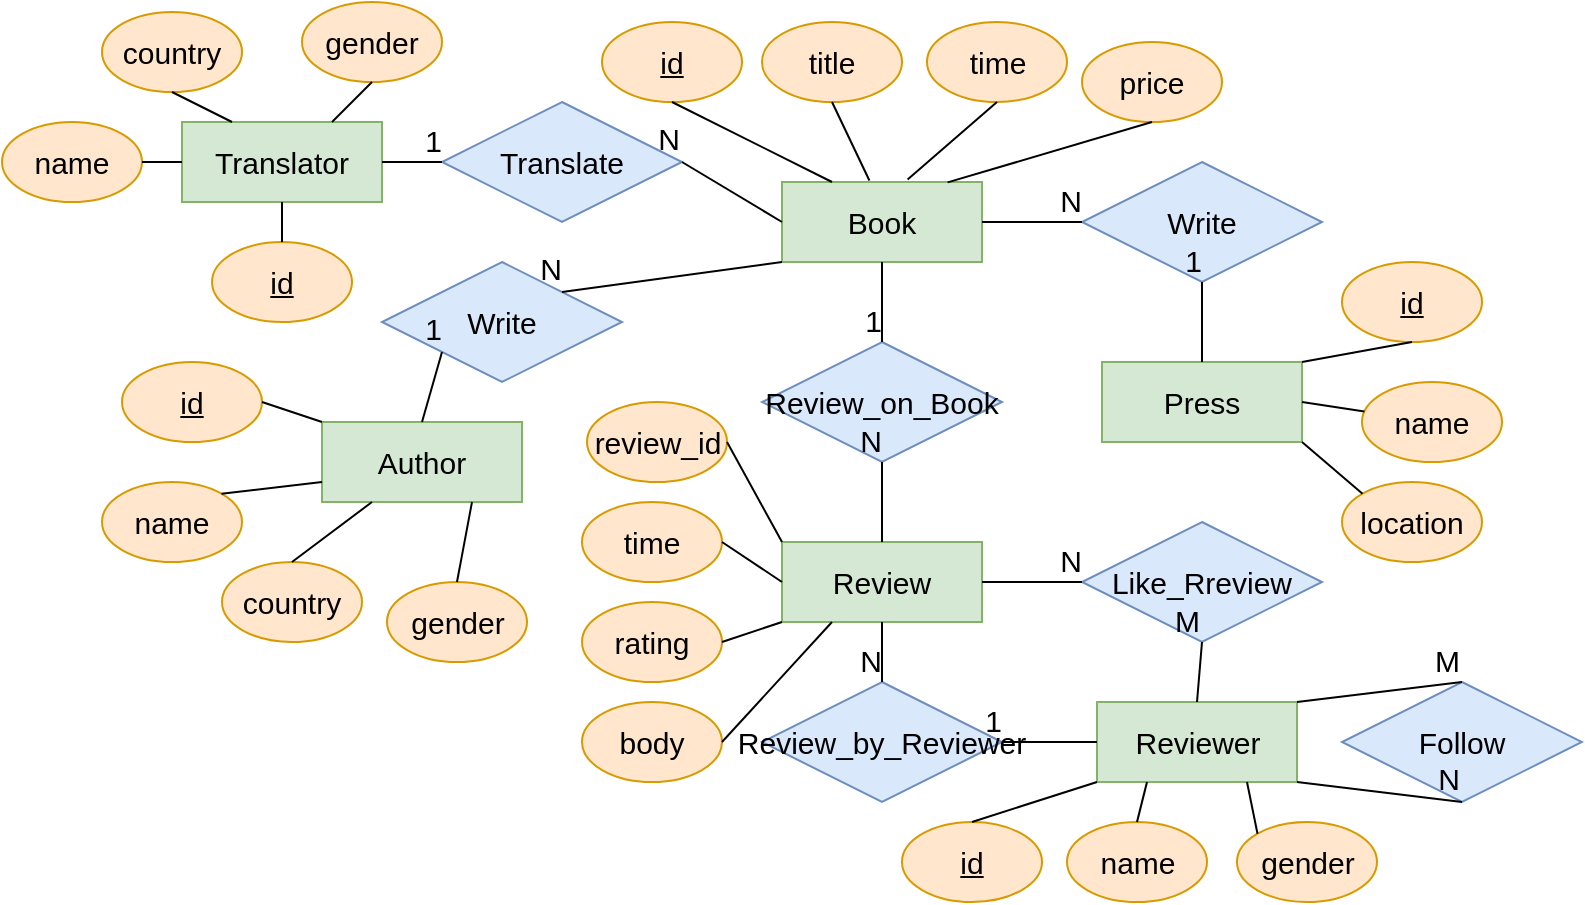 <mxfile version="17.4.6" type="device"><diagram id="R2lEEEUBdFMjLlhIrx00" name="Page-1"><mxGraphModel dx="3918" dy="955" grid="1" gridSize="10" guides="1" tooltips="1" connect="1" arrows="1" fold="1" page="1" pageScale="1" pageWidth="1100" pageHeight="850" math="0" shadow="0" extFonts="Permanent Marker^https://fonts.googleapis.com/css?family=Permanent+Marker"><root><mxCell id="0"/><mxCell id="1" parent="0"/><mxCell id="MIIm7FKHvagxp0yEP7lu-1" value="Book" style="whiteSpace=wrap;html=1;align=center;spacingTop=0;fontSize=15;fillColor=#d5e8d4;strokeColor=#82b366;" vertex="1" parent="1"><mxGeometry x="-1690" y="280" width="100" height="40" as="geometry"/></mxCell><mxCell id="MIIm7FKHvagxp0yEP7lu-2" value="title" style="ellipse;whiteSpace=wrap;html=1;align=center;spacingTop=0;fontSize=15;labelBackgroundColor=none;fillColor=#ffe6cc;strokeColor=#d79b00;gradientColor=none;" vertex="1" parent="1"><mxGeometry x="-1700" y="200" width="70" height="40" as="geometry"/></mxCell><mxCell id="MIIm7FKHvagxp0yEP7lu-3" value="time" style="ellipse;whiteSpace=wrap;html=1;align=center;spacingTop=0;fontSize=15;labelBackgroundColor=none;fillColor=#ffe6cc;strokeColor=#d79b00;gradientColor=none;" vertex="1" parent="1"><mxGeometry x="-1617.5" y="200" width="70" height="40" as="geometry"/></mxCell><mxCell id="MIIm7FKHvagxp0yEP7lu-4" value="price" style="ellipse;whiteSpace=wrap;html=1;align=center;spacingTop=0;fontSize=15;labelBackgroundColor=none;fillColor=#ffe6cc;strokeColor=#d79b00;gradientColor=none;" vertex="1" parent="1"><mxGeometry x="-1540" y="210" width="70" height="40" as="geometry"/></mxCell><mxCell id="MIIm7FKHvagxp0yEP7lu-5" value="id" style="ellipse;whiteSpace=wrap;html=1;align=center;fontStyle=4;spacingTop=0;fontSize=15;labelBackgroundColor=none;fillColor=#ffe6cc;strokeColor=#d79b00;gradientColor=none;" vertex="1" parent="1"><mxGeometry x="-1780" y="200" width="70" height="40" as="geometry"/></mxCell><mxCell id="MIIm7FKHvagxp0yEP7lu-9" value="" style="endArrow=none;html=1;rounded=0;exitX=0.25;exitY=0;exitDx=0;exitDy=0;entryX=0.5;entryY=1;entryDx=0;entryDy=0;spacingTop=0;fontSize=15;" edge="1" parent="1" source="MIIm7FKHvagxp0yEP7lu-1" target="MIIm7FKHvagxp0yEP7lu-5"><mxGeometry width="50" height="50" relative="1" as="geometry"><mxPoint x="-1910" y="330" as="sourcePoint"/><mxPoint x="-1765" y="230" as="targetPoint"/></mxGeometry></mxCell><mxCell id="MIIm7FKHvagxp0yEP7lu-10" value="" style="endArrow=none;html=1;rounded=0;entryX=0.5;entryY=1;entryDx=0;entryDy=0;exitX=0.437;exitY=-0.019;exitDx=0;exitDy=0;exitPerimeter=0;spacingTop=0;fontSize=15;" edge="1" parent="1" source="MIIm7FKHvagxp0yEP7lu-1" target="MIIm7FKHvagxp0yEP7lu-2"><mxGeometry width="50" height="50" relative="1" as="geometry"><mxPoint x="-1745" y="280" as="sourcePoint"/><mxPoint x="-1855" y="230.0" as="targetPoint"/></mxGeometry></mxCell><mxCell id="MIIm7FKHvagxp0yEP7lu-11" value="" style="endArrow=none;html=1;rounded=0;exitX=0.628;exitY=-0.031;exitDx=0;exitDy=0;exitPerimeter=0;entryX=0.5;entryY=1;entryDx=0;entryDy=0;spacingTop=0;fontSize=15;" edge="1" parent="1" source="MIIm7FKHvagxp0yEP7lu-1" target="MIIm7FKHvagxp0yEP7lu-3"><mxGeometry width="50" height="50" relative="1" as="geometry"><mxPoint x="-1720" y="280" as="sourcePoint"/><mxPoint x="-1590" y="210" as="targetPoint"/></mxGeometry></mxCell><mxCell id="MIIm7FKHvagxp0yEP7lu-12" value="" style="endArrow=none;html=1;rounded=0;entryX=0.5;entryY=1;entryDx=0;entryDy=0;exitX=0.828;exitY=0.005;exitDx=0;exitDy=0;exitPerimeter=0;spacingTop=0;fontSize=15;" edge="1" parent="1" source="MIIm7FKHvagxp0yEP7lu-1" target="MIIm7FKHvagxp0yEP7lu-4"><mxGeometry width="50" height="50" relative="1" as="geometry"><mxPoint x="-1710" y="290" as="sourcePoint"/><mxPoint x="-1741.5" y="241.6" as="targetPoint"/></mxGeometry></mxCell><mxCell id="MIIm7FKHvagxp0yEP7lu-14" value="Press" style="whiteSpace=wrap;html=1;align=center;spacingTop=0;fontSize=15;fillColor=#d5e8d4;strokeColor=#82b366;" vertex="1" parent="1"><mxGeometry x="-1530" y="370" width="100" height="40" as="geometry"/></mxCell><mxCell id="MIIm7FKHvagxp0yEP7lu-15" value="id" style="ellipse;whiteSpace=wrap;html=1;align=center;fontStyle=4;spacingTop=0;fontSize=15;labelBackgroundColor=none;fillColor=#ffe6cc;strokeColor=#d79b00;gradientColor=none;" vertex="1" parent="1"><mxGeometry x="-1410" y="320" width="70" height="40" as="geometry"/></mxCell><mxCell id="MIIm7FKHvagxp0yEP7lu-16" value="name" style="ellipse;whiteSpace=wrap;html=1;align=center;spacingTop=0;fontSize=15;labelBackgroundColor=none;fillColor=#ffe6cc;strokeColor=#d79b00;gradientColor=none;" vertex="1" parent="1"><mxGeometry x="-1400" y="380" width="70" height="40" as="geometry"/></mxCell><mxCell id="MIIm7FKHvagxp0yEP7lu-17" value="location" style="ellipse;whiteSpace=wrap;html=1;align=center;spacingTop=0;fontSize=15;fillColor=#ffe6cc;strokeColor=#d79b00;gradientColor=none;labelBackgroundColor=none;" vertex="1" parent="1"><mxGeometry x="-1410" y="430" width="70" height="40" as="geometry"/></mxCell><mxCell id="MIIm7FKHvagxp0yEP7lu-18" value="Author" style="whiteSpace=wrap;html=1;align=center;spacingTop=0;fontSize=15;fillColor=#d5e8d4;strokeColor=#82b366;" vertex="1" parent="1"><mxGeometry x="-1920" y="400" width="100" height="40" as="geometry"/></mxCell><mxCell id="MIIm7FKHvagxp0yEP7lu-19" value="id" style="ellipse;whiteSpace=wrap;html=1;align=center;fontStyle=4;spacingTop=0;fontSize=15;labelBackgroundColor=none;fillColor=#ffe6cc;strokeColor=#d79b00;gradientColor=none;" vertex="1" parent="1"><mxGeometry x="-2020" y="370" width="70" height="40" as="geometry"/></mxCell><mxCell id="MIIm7FKHvagxp0yEP7lu-20" value="name" style="ellipse;whiteSpace=wrap;html=1;align=center;spacingTop=0;fontSize=15;labelBackgroundColor=none;fillColor=#ffe6cc;strokeColor=#d79b00;gradientColor=none;" vertex="1" parent="1"><mxGeometry x="-2030" y="430" width="70" height="40" as="geometry"/></mxCell><mxCell id="MIIm7FKHvagxp0yEP7lu-21" value="country" style="ellipse;whiteSpace=wrap;html=1;align=center;spacingTop=0;fontSize=15;labelBackgroundColor=none;fillColor=#ffe6cc;strokeColor=#d79b00;gradientColor=none;" vertex="1" parent="1"><mxGeometry x="-1970" y="470" width="70" height="40" as="geometry"/></mxCell><mxCell id="MIIm7FKHvagxp0yEP7lu-22" value="gender" style="ellipse;whiteSpace=wrap;html=1;align=center;spacingTop=0;fontSize=15;labelBackgroundColor=none;fillColor=#ffe6cc;strokeColor=#d79b00;gradientColor=none;" vertex="1" parent="1"><mxGeometry x="-1887.5" y="480" width="70" height="40" as="geometry"/></mxCell><mxCell id="MIIm7FKHvagxp0yEP7lu-23" value="Translator" style="whiteSpace=wrap;html=1;align=center;spacingTop=0;fontSize=15;fillColor=#d5e8d4;strokeColor=#82b366;" vertex="1" parent="1"><mxGeometry x="-1990" y="250" width="100" height="40" as="geometry"/></mxCell><mxCell id="MIIm7FKHvagxp0yEP7lu-24" value="id" style="ellipse;whiteSpace=wrap;html=1;align=center;fontStyle=4;spacingTop=0;fontSize=15;labelBackgroundColor=none;fillColor=#ffe6cc;strokeColor=#d79b00;gradientColor=none;" vertex="1" parent="1"><mxGeometry x="-1975" y="310" width="70" height="40" as="geometry"/></mxCell><mxCell id="MIIm7FKHvagxp0yEP7lu-25" value="name" style="ellipse;whiteSpace=wrap;html=1;align=center;spacingTop=0;fontSize=15;labelBackgroundColor=none;fillColor=#ffe6cc;strokeColor=#d79b00;gradientColor=none;" vertex="1" parent="1"><mxGeometry x="-2080" y="250" width="70" height="40" as="geometry"/></mxCell><mxCell id="MIIm7FKHvagxp0yEP7lu-26" value="country" style="ellipse;whiteSpace=wrap;html=1;align=center;spacingTop=0;fontSize=15;labelBackgroundColor=none;fillColor=#ffe6cc;strokeColor=#d79b00;gradientColor=none;" vertex="1" parent="1"><mxGeometry x="-2030" y="195" width="70" height="40" as="geometry"/></mxCell><mxCell id="MIIm7FKHvagxp0yEP7lu-27" value="gender" style="ellipse;whiteSpace=wrap;html=1;align=center;spacingTop=0;fontSize=15;labelBackgroundColor=none;fillColor=#ffe6cc;strokeColor=#d79b00;gradientColor=none;" vertex="1" parent="1"><mxGeometry x="-1930" y="190" width="70" height="40" as="geometry"/></mxCell><mxCell id="MIIm7FKHvagxp0yEP7lu-28" value="Reviewer" style="whiteSpace=wrap;html=1;align=center;spacingTop=0;fontSize=15;fillColor=#d5e8d4;strokeColor=#82b366;" vertex="1" parent="1"><mxGeometry x="-1532.5" y="540" width="100" height="40" as="geometry"/></mxCell><mxCell id="MIIm7FKHvagxp0yEP7lu-29" value="id" style="ellipse;whiteSpace=wrap;html=1;align=center;fontStyle=4;spacingTop=0;fontSize=15;labelBackgroundColor=none;fillColor=#ffe6cc;strokeColor=#d79b00;gradientColor=none;" vertex="1" parent="1"><mxGeometry x="-1630" y="600" width="70" height="40" as="geometry"/></mxCell><mxCell id="MIIm7FKHvagxp0yEP7lu-30" value="name" style="ellipse;whiteSpace=wrap;html=1;align=center;spacingTop=0;fontSize=15;labelBackgroundColor=none;fillColor=#ffe6cc;strokeColor=#d79b00;gradientColor=none;" vertex="1" parent="1"><mxGeometry x="-1547.5" y="600" width="70" height="40" as="geometry"/></mxCell><mxCell id="MIIm7FKHvagxp0yEP7lu-32" value="gender" style="ellipse;whiteSpace=wrap;html=1;align=center;spacingTop=0;fontSize=15;labelBackgroundColor=none;fillColor=#ffe6cc;strokeColor=#d79b00;gradientColor=none;" vertex="1" parent="1"><mxGeometry x="-1462.5" y="600" width="70" height="40" as="geometry"/></mxCell><mxCell id="MIIm7FKHvagxp0yEP7lu-33" value="" style="endArrow=none;html=1;rounded=0;entryX=0;entryY=0;entryDx=0;entryDy=0;exitX=1;exitY=0.5;exitDx=0;exitDy=0;spacingTop=0;fontSize=15;" edge="1" parent="1" source="MIIm7FKHvagxp0yEP7lu-19" target="MIIm7FKHvagxp0yEP7lu-18"><mxGeometry width="50" height="50" relative="1" as="geometry"><mxPoint x="-1970" y="570" as="sourcePoint"/><mxPoint x="-1920" y="520" as="targetPoint"/></mxGeometry></mxCell><mxCell id="MIIm7FKHvagxp0yEP7lu-34" value="" style="endArrow=none;html=1;rounded=0;entryX=0;entryY=0.75;entryDx=0;entryDy=0;exitX=1;exitY=0;exitDx=0;exitDy=0;spacingTop=0;fontSize=15;" edge="1" parent="1" source="MIIm7FKHvagxp0yEP7lu-20" target="MIIm7FKHvagxp0yEP7lu-18"><mxGeometry width="50" height="50" relative="1" as="geometry"><mxPoint x="-2165" y="560.0" as="sourcePoint"/><mxPoint x="-2065" y="520" as="targetPoint"/></mxGeometry></mxCell><mxCell id="MIIm7FKHvagxp0yEP7lu-35" value="" style="endArrow=none;html=1;rounded=0;exitX=0.5;exitY=0;exitDx=0;exitDy=0;spacingTop=0;fontSize=15;entryX=0.25;entryY=1;entryDx=0;entryDy=0;" edge="1" parent="1" source="MIIm7FKHvagxp0yEP7lu-21" target="MIIm7FKHvagxp0yEP7lu-18"><mxGeometry width="50" height="50" relative="1" as="geometry"><mxPoint x="-2155" y="570.0" as="sourcePoint"/><mxPoint x="-1920" y="440" as="targetPoint"/></mxGeometry></mxCell><mxCell id="MIIm7FKHvagxp0yEP7lu-36" value="" style="endArrow=none;html=1;rounded=0;entryX=0.75;entryY=1;entryDx=0;entryDy=0;exitX=0.5;exitY=0;exitDx=0;exitDy=0;spacingTop=0;fontSize=15;" edge="1" parent="1" source="MIIm7FKHvagxp0yEP7lu-22" target="MIIm7FKHvagxp0yEP7lu-18"><mxGeometry width="50" height="50" relative="1" as="geometry"><mxPoint x="-2145" y="580.0" as="sourcePoint"/><mxPoint x="-2045" y="540" as="targetPoint"/></mxGeometry></mxCell><mxCell id="MIIm7FKHvagxp0yEP7lu-37" value="" style="endArrow=none;html=1;rounded=0;entryX=0.5;entryY=1;entryDx=0;entryDy=0;exitX=1;exitY=0;exitDx=0;exitDy=0;spacingTop=0;fontSize=15;" edge="1" parent="1" source="MIIm7FKHvagxp0yEP7lu-14" target="MIIm7FKHvagxp0yEP7lu-15"><mxGeometry width="50" height="50" relative="1" as="geometry"><mxPoint x="-1279.88" y="310" as="sourcePoint"/><mxPoint x="-1229.88" y="260" as="targetPoint"/></mxGeometry></mxCell><mxCell id="MIIm7FKHvagxp0yEP7lu-38" value="" style="endArrow=none;html=1;rounded=0;exitX=1;exitY=0.5;exitDx=0;exitDy=0;spacingTop=0;fontSize=15;" edge="1" parent="1" source="MIIm7FKHvagxp0yEP7lu-14" target="MIIm7FKHvagxp0yEP7lu-16"><mxGeometry width="50" height="50" relative="1" as="geometry"><mxPoint x="-1234.88" y="300" as="sourcePoint"/><mxPoint x="-1264.88" y="270" as="targetPoint"/></mxGeometry></mxCell><mxCell id="MIIm7FKHvagxp0yEP7lu-39" value="" style="endArrow=none;html=1;rounded=0;entryX=0;entryY=0;entryDx=0;entryDy=0;exitX=1;exitY=1;exitDx=0;exitDy=0;spacingTop=0;fontSize=15;" edge="1" parent="1" source="MIIm7FKHvagxp0yEP7lu-14" target="MIIm7FKHvagxp0yEP7lu-17"><mxGeometry width="50" height="50" relative="1" as="geometry"><mxPoint x="-1224.88" y="310" as="sourcePoint"/><mxPoint x="-1254.88" y="280" as="targetPoint"/></mxGeometry></mxCell><mxCell id="MIIm7FKHvagxp0yEP7lu-42" value="review_id" style="ellipse;whiteSpace=wrap;html=1;align=center;spacingTop=0;fontSize=15;labelBackgroundColor=none;fillColor=#ffe6cc;strokeColor=#d79b00;gradientColor=none;" vertex="1" parent="1"><mxGeometry x="-1787.5" y="390" width="70" height="40" as="geometry"/></mxCell><mxCell id="MIIm7FKHvagxp0yEP7lu-43" value="Review" style="whiteSpace=wrap;html=1;align=center;spacingTop=0;fontSize=15;fillColor=#d5e8d4;strokeColor=#82b366;" vertex="1" parent="1"><mxGeometry x="-1690" y="460" width="100" height="40" as="geometry"/></mxCell><mxCell id="MIIm7FKHvagxp0yEP7lu-44" value="time" style="ellipse;whiteSpace=wrap;html=1;align=center;spacingTop=0;fontSize=15;labelBackgroundColor=none;fillColor=#ffe6cc;strokeColor=#d79b00;gradientColor=none;" vertex="1" parent="1"><mxGeometry x="-1790" y="440" width="70" height="40" as="geometry"/></mxCell><mxCell id="MIIm7FKHvagxp0yEP7lu-45" value="rating" style="ellipse;whiteSpace=wrap;html=1;align=center;spacingTop=0;fontSize=15;fillColor=#ffe6cc;strokeColor=#d79b00;gradientColor=none;labelBackgroundColor=none;" vertex="1" parent="1"><mxGeometry x="-1790" y="490" width="70" height="40" as="geometry"/></mxCell><mxCell id="MIIm7FKHvagxp0yEP7lu-46" value="body" style="ellipse;whiteSpace=wrap;html=1;align=center;spacingTop=0;fontSize=15;labelBackgroundColor=none;fillColor=#ffe6cc;strokeColor=#d79b00;gradientColor=none;" vertex="1" parent="1"><mxGeometry x="-1790" y="540" width="70" height="40" as="geometry"/></mxCell><mxCell id="MIIm7FKHvagxp0yEP7lu-51" value="Review_on_Book" style="shape=rhombus;perimeter=rhombusPerimeter;whiteSpace=wrap;html=1;align=center;spacingTop=0;fontSize=15;fillColor=#dae8fc;strokeColor=#6c8ebf;" vertex="1" parent="1"><mxGeometry x="-1700" y="360" width="120" height="60" as="geometry"/></mxCell><mxCell id="MIIm7FKHvagxp0yEP7lu-55" value="" style="endArrow=none;html=1;rounded=0;entryX=0.5;entryY=0;entryDx=0;entryDy=0;exitX=0.5;exitY=1;exitDx=0;exitDy=0;spacingTop=0;fontSize=15;" edge="1" parent="1" source="MIIm7FKHvagxp0yEP7lu-1" target="MIIm7FKHvagxp0yEP7lu-51"><mxGeometry relative="1" as="geometry"><mxPoint x="-1650" y="320" as="sourcePoint"/><mxPoint x="-1620" y="440" as="targetPoint"/></mxGeometry></mxCell><mxCell id="MIIm7FKHvagxp0yEP7lu-56" value="1" style="resizable=0;html=1;align=right;verticalAlign=bottom;spacingTop=0;fontSize=15;" connectable="0" vertex="1" parent="MIIm7FKHvagxp0yEP7lu-55"><mxGeometry x="1" relative="1" as="geometry"/></mxCell><mxCell id="MIIm7FKHvagxp0yEP7lu-57" value="" style="endArrow=none;html=1;rounded=0;exitX=0.5;exitY=0;exitDx=0;exitDy=0;entryX=0.5;entryY=1;entryDx=0;entryDy=0;spacingTop=0;fontSize=15;" edge="1" parent="1" source="MIIm7FKHvagxp0yEP7lu-43" target="MIIm7FKHvagxp0yEP7lu-51"><mxGeometry relative="1" as="geometry"><mxPoint x="-1650" y="430" as="sourcePoint"/><mxPoint x="-1590" y="420" as="targetPoint"/></mxGeometry></mxCell><mxCell id="MIIm7FKHvagxp0yEP7lu-58" value="N" style="resizable=0;html=1;align=right;verticalAlign=bottom;spacingTop=0;fontSize=15;" connectable="0" vertex="1" parent="MIIm7FKHvagxp0yEP7lu-57"><mxGeometry x="1" relative="1" as="geometry"/></mxCell><mxCell id="MIIm7FKHvagxp0yEP7lu-59" value="Review_by_Reviewer" style="shape=rhombus;perimeter=rhombusPerimeter;whiteSpace=wrap;html=1;align=center;spacingTop=0;fontSize=15;fillColor=#dae8fc;strokeColor=#6c8ebf;" vertex="1" parent="1"><mxGeometry x="-1700" y="530" width="120" height="60" as="geometry"/></mxCell><mxCell id="MIIm7FKHvagxp0yEP7lu-60" value="" style="endArrow=none;html=1;rounded=0;exitX=0.5;exitY=1;exitDx=0;exitDy=0;entryX=0.5;entryY=0;entryDx=0;entryDy=0;spacingTop=0;fontSize=15;" edge="1" parent="1" source="MIIm7FKHvagxp0yEP7lu-43" target="MIIm7FKHvagxp0yEP7lu-59"><mxGeometry relative="1" as="geometry"><mxPoint x="-1665" y="640" as="sourcePoint"/><mxPoint x="-1615" y="600" as="targetPoint"/></mxGeometry></mxCell><mxCell id="MIIm7FKHvagxp0yEP7lu-61" value="N" style="resizable=0;html=1;align=right;verticalAlign=bottom;spacingTop=0;fontSize=15;" connectable="0" vertex="1" parent="MIIm7FKHvagxp0yEP7lu-60"><mxGeometry x="1" relative="1" as="geometry"/></mxCell><mxCell id="MIIm7FKHvagxp0yEP7lu-62" value="" style="endArrow=none;html=1;rounded=0;entryX=1;entryY=0.5;entryDx=0;entryDy=0;exitX=0;exitY=0.5;exitDx=0;exitDy=0;spacingTop=0;fontSize=15;" edge="1" parent="1" source="MIIm7FKHvagxp0yEP7lu-28" target="MIIm7FKHvagxp0yEP7lu-59"><mxGeometry relative="1" as="geometry"><mxPoint x="-1700" y="580" as="sourcePoint"/><mxPoint x="-1580" y="370" as="targetPoint"/></mxGeometry></mxCell><mxCell id="MIIm7FKHvagxp0yEP7lu-63" value="1" style="resizable=0;html=1;align=right;verticalAlign=bottom;spacingTop=0;fontSize=15;" connectable="0" vertex="1" parent="MIIm7FKHvagxp0yEP7lu-62"><mxGeometry x="1" relative="1" as="geometry"/></mxCell><mxCell id="MIIm7FKHvagxp0yEP7lu-64" value="Translate" style="shape=rhombus;perimeter=rhombusPerimeter;whiteSpace=wrap;html=1;align=center;spacingTop=0;fontSize=15;fillColor=#dae8fc;strokeColor=#6c8ebf;" vertex="1" parent="1"><mxGeometry x="-1860" y="240" width="120" height="60" as="geometry"/></mxCell><mxCell id="MIIm7FKHvagxp0yEP7lu-65" value="Write" style="shape=rhombus;perimeter=rhombusPerimeter;whiteSpace=wrap;html=1;align=center;spacingTop=0;fontSize=15;fillColor=#dae8fc;strokeColor=#6c8ebf;" vertex="1" parent="1"><mxGeometry x="-1890" y="320" width="120" height="60" as="geometry"/></mxCell><mxCell id="MIIm7FKHvagxp0yEP7lu-66" value="" style="endArrow=none;html=1;rounded=0;entryX=0;entryY=0.5;entryDx=0;entryDy=0;exitX=1;exitY=0.5;exitDx=0;exitDy=0;spacingTop=0;fontSize=15;" edge="1" parent="1" source="MIIm7FKHvagxp0yEP7lu-23" target="MIIm7FKHvagxp0yEP7lu-64"><mxGeometry relative="1" as="geometry"><mxPoint x="-2145" y="200" as="sourcePoint"/><mxPoint x="-2045" y="250" as="targetPoint"/></mxGeometry></mxCell><mxCell id="MIIm7FKHvagxp0yEP7lu-67" value="1" style="resizable=0;html=1;align=right;verticalAlign=bottom;spacingTop=0;fontSize=15;" connectable="0" vertex="1" parent="MIIm7FKHvagxp0yEP7lu-66"><mxGeometry x="1" relative="1" as="geometry"/></mxCell><mxCell id="MIIm7FKHvagxp0yEP7lu-68" value="" style="endArrow=none;html=1;rounded=0;exitX=0;exitY=0.5;exitDx=0;exitDy=0;entryX=1;entryY=0.5;entryDx=0;entryDy=0;spacingTop=0;fontSize=15;" edge="1" parent="1" source="MIIm7FKHvagxp0yEP7lu-1" target="MIIm7FKHvagxp0yEP7lu-64"><mxGeometry relative="1" as="geometry"><mxPoint x="-1860" y="280" as="sourcePoint"/><mxPoint x="-1880" y="260" as="targetPoint"/></mxGeometry></mxCell><mxCell id="MIIm7FKHvagxp0yEP7lu-69" value="N" style="resizable=0;html=1;align=right;verticalAlign=bottom;spacingTop=0;fontSize=15;" connectable="0" vertex="1" parent="MIIm7FKHvagxp0yEP7lu-68"><mxGeometry x="1" relative="1" as="geometry"/></mxCell><mxCell id="MIIm7FKHvagxp0yEP7lu-70" value="" style="endArrow=none;html=1;rounded=0;entryX=0;entryY=1;entryDx=0;entryDy=0;exitX=0.5;exitY=0;exitDx=0;exitDy=0;spacingTop=0;fontSize=15;" edge="1" parent="1" source="MIIm7FKHvagxp0yEP7lu-18" target="MIIm7FKHvagxp0yEP7lu-65"><mxGeometry relative="1" as="geometry"><mxPoint x="-1960" y="190" as="sourcePoint"/><mxPoint x="-1940" y="225" as="targetPoint"/></mxGeometry></mxCell><mxCell id="MIIm7FKHvagxp0yEP7lu-71" value="1" style="resizable=0;html=1;align=right;verticalAlign=bottom;spacingTop=0;fontSize=15;" connectable="0" vertex="1" parent="MIIm7FKHvagxp0yEP7lu-70"><mxGeometry x="1" relative="1" as="geometry"/></mxCell><mxCell id="MIIm7FKHvagxp0yEP7lu-72" value="" style="endArrow=none;html=1;rounded=0;entryX=1;entryY=0;entryDx=0;entryDy=0;exitX=0;exitY=1;exitDx=0;exitDy=0;spacingTop=0;fontSize=15;" edge="1" parent="1" source="MIIm7FKHvagxp0yEP7lu-1" target="MIIm7FKHvagxp0yEP7lu-65"><mxGeometry relative="1" as="geometry"><mxPoint x="-1780" y="320" as="sourcePoint"/><mxPoint x="-1880" y="255" as="targetPoint"/></mxGeometry></mxCell><mxCell id="MIIm7FKHvagxp0yEP7lu-73" value="N" style="resizable=0;html=1;align=right;verticalAlign=bottom;spacingTop=0;fontSize=15;" connectable="0" vertex="1" parent="MIIm7FKHvagxp0yEP7lu-72"><mxGeometry x="1" relative="1" as="geometry"/></mxCell><mxCell id="MIIm7FKHvagxp0yEP7lu-74" value="Write" style="shape=rhombus;perimeter=rhombusPerimeter;whiteSpace=wrap;html=1;align=center;spacingTop=0;fontSize=15;fillColor=#dae8fc;strokeColor=#6c8ebf;" vertex="1" parent="1"><mxGeometry x="-1540" y="270" width="120" height="60" as="geometry"/></mxCell><mxCell id="MIIm7FKHvagxp0yEP7lu-76" value="" style="endArrow=none;html=1;rounded=0;entryX=0.5;entryY=1;entryDx=0;entryDy=0;exitX=0.5;exitY=0;exitDx=0;exitDy=0;spacingTop=0;fontSize=15;" edge="1" parent="1" source="MIIm7FKHvagxp0yEP7lu-14" target="MIIm7FKHvagxp0yEP7lu-74"><mxGeometry relative="1" as="geometry"><mxPoint x="-1944.88" y="330" as="sourcePoint"/><mxPoint x="-1659.88" y="370" as="targetPoint"/></mxGeometry></mxCell><mxCell id="MIIm7FKHvagxp0yEP7lu-77" value="1" style="resizable=0;html=1;align=right;verticalAlign=bottom;spacingTop=0;fontSize=15;" connectable="0" vertex="1" parent="MIIm7FKHvagxp0yEP7lu-76"><mxGeometry x="1" relative="1" as="geometry"/></mxCell><mxCell id="MIIm7FKHvagxp0yEP7lu-78" value="" style="endArrow=none;html=1;rounded=0;entryX=0;entryY=0.5;entryDx=0;entryDy=0;exitX=1;exitY=0.5;exitDx=0;exitDy=0;spacingTop=0;fontSize=15;" edge="1" parent="1" source="MIIm7FKHvagxp0yEP7lu-1" target="MIIm7FKHvagxp0yEP7lu-74"><mxGeometry relative="1" as="geometry"><mxPoint x="-1690" y="295" as="sourcePoint"/><mxPoint x="-1850" y="310" as="targetPoint"/></mxGeometry></mxCell><mxCell id="MIIm7FKHvagxp0yEP7lu-79" value="N" style="resizable=0;html=1;align=right;verticalAlign=bottom;spacingTop=0;fontSize=15;" connectable="0" vertex="1" parent="MIIm7FKHvagxp0yEP7lu-78"><mxGeometry x="1" relative="1" as="geometry"/></mxCell><mxCell id="MIIm7FKHvagxp0yEP7lu-80" value="Like_Rreview" style="shape=rhombus;perimeter=rhombusPerimeter;whiteSpace=wrap;html=1;align=center;spacingTop=0;fontSize=15;fillColor=#dae8fc;strokeColor=#6c8ebf;" vertex="1" parent="1"><mxGeometry x="-1540" y="450" width="120" height="60" as="geometry"/></mxCell><mxCell id="MIIm7FKHvagxp0yEP7lu-81" value="" style="endArrow=none;html=1;rounded=0;exitX=1;exitY=0.5;exitDx=0;exitDy=0;entryX=0;entryY=0.5;entryDx=0;entryDy=0;spacingTop=0;fontSize=15;" edge="1" parent="1" source="MIIm7FKHvagxp0yEP7lu-43" target="MIIm7FKHvagxp0yEP7lu-80"><mxGeometry relative="1" as="geometry"><mxPoint x="-1630" y="510" as="sourcePoint"/><mxPoint x="-1605" y="540" as="targetPoint"/></mxGeometry></mxCell><mxCell id="MIIm7FKHvagxp0yEP7lu-82" value="N" style="resizable=0;html=1;align=right;verticalAlign=bottom;spacingTop=0;fontSize=15;" connectable="0" vertex="1" parent="MIIm7FKHvagxp0yEP7lu-81"><mxGeometry x="1" relative="1" as="geometry"/></mxCell><mxCell id="MIIm7FKHvagxp0yEP7lu-86" value="" style="endArrow=none;html=1;rounded=0;exitX=0.5;exitY=0;exitDx=0;exitDy=0;entryX=0.5;entryY=1;entryDx=0;entryDy=0;spacingTop=0;fontSize=15;" edge="1" parent="1" source="MIIm7FKHvagxp0yEP7lu-28" target="MIIm7FKHvagxp0yEP7lu-80"><mxGeometry relative="1" as="geometry"><mxPoint x="-1630" y="510" as="sourcePoint"/><mxPoint x="-1440" y="540" as="targetPoint"/></mxGeometry></mxCell><mxCell id="MIIm7FKHvagxp0yEP7lu-87" value="M" style="resizable=0;html=1;align=right;verticalAlign=bottom;spacingTop=0;fontSize=15;" connectable="0" vertex="1" parent="MIIm7FKHvagxp0yEP7lu-86"><mxGeometry x="1" relative="1" as="geometry"/></mxCell><mxCell id="MIIm7FKHvagxp0yEP7lu-88" value="Follow" style="shape=rhombus;perimeter=rhombusPerimeter;whiteSpace=wrap;html=1;align=center;spacingTop=0;fontSize=15;fillColor=#dae8fc;strokeColor=#6c8ebf;" vertex="1" parent="1"><mxGeometry x="-1410" y="530" width="120" height="60" as="geometry"/></mxCell><mxCell id="MIIm7FKHvagxp0yEP7lu-90" value="" style="endArrow=none;html=1;rounded=0;exitX=1;exitY=0;exitDx=0;exitDy=0;entryX=0.5;entryY=0;entryDx=0;entryDy=0;spacingTop=0;fontSize=15;" edge="1" parent="1" source="MIIm7FKHvagxp0yEP7lu-28" target="MIIm7FKHvagxp0yEP7lu-88"><mxGeometry relative="1" as="geometry"><mxPoint x="-1615" y="620" as="sourcePoint"/><mxPoint x="-1440" y="600" as="targetPoint"/></mxGeometry></mxCell><mxCell id="MIIm7FKHvagxp0yEP7lu-91" value="M" style="resizable=0;html=1;align=right;verticalAlign=bottom;spacingTop=0;fontSize=15;" connectable="0" vertex="1" parent="MIIm7FKHvagxp0yEP7lu-90"><mxGeometry x="1" relative="1" as="geometry"/></mxCell><mxCell id="MIIm7FKHvagxp0yEP7lu-92" value="" style="endArrow=none;html=1;rounded=0;exitX=1;exitY=1;exitDx=0;exitDy=0;entryX=0.5;entryY=1;entryDx=0;entryDy=0;spacingTop=0;fontSize=15;" edge="1" parent="1" source="MIIm7FKHvagxp0yEP7lu-28" target="MIIm7FKHvagxp0yEP7lu-88"><mxGeometry relative="1" as="geometry"><mxPoint x="-1630" y="510" as="sourcePoint"/><mxPoint x="-1440" y="540" as="targetPoint"/></mxGeometry></mxCell><mxCell id="MIIm7FKHvagxp0yEP7lu-93" value="N" style="resizable=0;html=1;align=right;verticalAlign=bottom;spacingTop=0;fontSize=15;" connectable="0" vertex="1" parent="MIIm7FKHvagxp0yEP7lu-92"><mxGeometry x="1" relative="1" as="geometry"/></mxCell><mxCell id="MIIm7FKHvagxp0yEP7lu-95" value="" style="endArrow=none;html=1;rounded=0;exitX=0.75;exitY=1;exitDx=0;exitDy=0;entryX=0;entryY=0;entryDx=0;entryDy=0;spacingTop=0;fontSize=15;" edge="1" parent="1" source="MIIm7FKHvagxp0yEP7lu-28" target="MIIm7FKHvagxp0yEP7lu-32"><mxGeometry relative="1" as="geometry"><mxPoint x="-1750" y="750" as="sourcePoint"/><mxPoint x="-1590" y="750" as="targetPoint"/></mxGeometry></mxCell><mxCell id="MIIm7FKHvagxp0yEP7lu-96" value="" style="endArrow=none;html=1;rounded=0;exitX=0.25;exitY=1;exitDx=0;exitDy=0;entryX=0.5;entryY=0;entryDx=0;entryDy=0;spacingTop=0;fontSize=15;" edge="1" parent="1" source="MIIm7FKHvagxp0yEP7lu-28" target="MIIm7FKHvagxp0yEP7lu-30"><mxGeometry relative="1" as="geometry"><mxPoint x="-1740" y="760" as="sourcePoint"/><mxPoint x="-1580" y="760" as="targetPoint"/></mxGeometry></mxCell><mxCell id="MIIm7FKHvagxp0yEP7lu-97" value="" style="endArrow=none;html=1;rounded=0;exitX=0;exitY=1;exitDx=0;exitDy=0;entryX=0.5;entryY=0;entryDx=0;entryDy=0;spacingTop=0;fontSize=15;" edge="1" parent="1" source="MIIm7FKHvagxp0yEP7lu-28" target="MIIm7FKHvagxp0yEP7lu-29"><mxGeometry relative="1" as="geometry"><mxPoint x="-1730" y="770" as="sourcePoint"/><mxPoint x="-1570" y="770" as="targetPoint"/></mxGeometry></mxCell><mxCell id="MIIm7FKHvagxp0yEP7lu-98" value="" style="endArrow=none;html=1;rounded=0;entryX=0.25;entryY=1;entryDx=0;entryDy=0;exitX=1;exitY=0.5;exitDx=0;exitDy=0;spacingTop=0;fontSize=15;" edge="1" parent="1" source="MIIm7FKHvagxp0yEP7lu-46" target="MIIm7FKHvagxp0yEP7lu-43"><mxGeometry relative="1" as="geometry"><mxPoint x="-1900" y="609.6" as="sourcePoint"/><mxPoint x="-1740" y="609.6" as="targetPoint"/></mxGeometry></mxCell><mxCell id="MIIm7FKHvagxp0yEP7lu-99" value="" style="endArrow=none;html=1;rounded=0;entryX=0;entryY=1;entryDx=0;entryDy=0;exitX=1;exitY=0.5;exitDx=0;exitDy=0;spacingTop=0;fontSize=15;" edge="1" parent="1" source="MIIm7FKHvagxp0yEP7lu-45" target="MIIm7FKHvagxp0yEP7lu-43"><mxGeometry relative="1" as="geometry"><mxPoint x="-1710" y="790" as="sourcePoint"/><mxPoint x="-1550" y="790" as="targetPoint"/></mxGeometry></mxCell><mxCell id="MIIm7FKHvagxp0yEP7lu-100" value="" style="endArrow=none;html=1;rounded=0;entryX=0;entryY=0.5;entryDx=0;entryDy=0;exitX=1;exitY=0.5;exitDx=0;exitDy=0;spacingTop=0;fontSize=15;" edge="1" parent="1" source="MIIm7FKHvagxp0yEP7lu-44" target="MIIm7FKHvagxp0yEP7lu-43"><mxGeometry relative="1" as="geometry"><mxPoint x="-1700" y="800" as="sourcePoint"/><mxPoint x="-1540" y="800" as="targetPoint"/></mxGeometry></mxCell><mxCell id="MIIm7FKHvagxp0yEP7lu-101" value="" style="endArrow=none;html=1;rounded=0;entryX=0;entryY=0;entryDx=0;entryDy=0;exitX=1;exitY=0.5;exitDx=0;exitDy=0;spacingTop=0;fontSize=15;" edge="1" parent="1" source="MIIm7FKHvagxp0yEP7lu-42" target="MIIm7FKHvagxp0yEP7lu-43"><mxGeometry relative="1" as="geometry"><mxPoint x="-1690" y="810" as="sourcePoint"/><mxPoint x="-1530" y="810" as="targetPoint"/></mxGeometry></mxCell><mxCell id="MIIm7FKHvagxp0yEP7lu-102" value="" style="endArrow=none;html=1;rounded=0;entryX=0.5;entryY=1;entryDx=0;entryDy=0;spacingTop=0;fontSize=15;exitX=0.5;exitY=0;exitDx=0;exitDy=0;" edge="1" parent="1" source="MIIm7FKHvagxp0yEP7lu-24" target="MIIm7FKHvagxp0yEP7lu-23"><mxGeometry relative="1" as="geometry"><mxPoint x="-1930" y="330" as="sourcePoint"/><mxPoint x="-1900" y="10" as="targetPoint"/></mxGeometry></mxCell><mxCell id="MIIm7FKHvagxp0yEP7lu-103" value="" style="endArrow=none;html=1;rounded=0;entryX=0;entryY=0.5;entryDx=0;entryDy=0;exitX=1;exitY=0.5;exitDx=0;exitDy=0;spacingTop=0;fontSize=15;" edge="1" parent="1" source="MIIm7FKHvagxp0yEP7lu-25" target="MIIm7FKHvagxp0yEP7lu-23"><mxGeometry relative="1" as="geometry"><mxPoint x="-2050" y="20" as="sourcePoint"/><mxPoint x="-1890" y="20" as="targetPoint"/></mxGeometry></mxCell><mxCell id="MIIm7FKHvagxp0yEP7lu-104" value="" style="endArrow=none;html=1;rounded=0;entryX=0.25;entryY=0;entryDx=0;entryDy=0;exitX=0.5;exitY=1;exitDx=0;exitDy=0;spacingTop=0;fontSize=15;" edge="1" parent="1" source="MIIm7FKHvagxp0yEP7lu-26" target="MIIm7FKHvagxp0yEP7lu-23"><mxGeometry relative="1" as="geometry"><mxPoint x="-2040" y="30" as="sourcePoint"/><mxPoint x="-1880" y="30" as="targetPoint"/></mxGeometry></mxCell><mxCell id="MIIm7FKHvagxp0yEP7lu-105" value="" style="endArrow=none;html=1;rounded=0;entryX=0.75;entryY=0;entryDx=0;entryDy=0;exitX=0.5;exitY=1;exitDx=0;exitDy=0;spacingTop=0;fontSize=15;" edge="1" parent="1" source="MIIm7FKHvagxp0yEP7lu-27" target="MIIm7FKHvagxp0yEP7lu-23"><mxGeometry relative="1" as="geometry"><mxPoint x="-2030" y="40" as="sourcePoint"/><mxPoint x="-1870" y="40" as="targetPoint"/></mxGeometry></mxCell></root></mxGraphModel></diagram></mxfile>